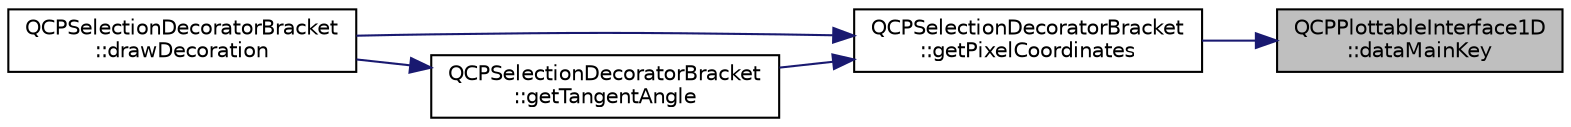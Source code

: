 digraph "QCPPlottableInterface1D::dataMainKey"
{
 // LATEX_PDF_SIZE
  edge [fontname="Helvetica",fontsize="10",labelfontname="Helvetica",labelfontsize="10"];
  node [fontname="Helvetica",fontsize="10",shape=record];
  rankdir="RL";
  Node1 [label="QCPPlottableInterface1D\l::dataMainKey",height=0.2,width=0.4,color="black", fillcolor="grey75", style="filled", fontcolor="black",tooltip=" "];
  Node1 -> Node2 [dir="back",color="midnightblue",fontsize="10",style="solid",fontname="Helvetica"];
  Node2 [label="QCPSelectionDecoratorBracket\l::getPixelCoordinates",height=0.2,width=0.4,color="black", fillcolor="white", style="filled",URL="$classQCPSelectionDecoratorBracket.html#a9925ed667e8a645fcb9949bd02ee4a19",tooltip=" "];
  Node2 -> Node3 [dir="back",color="midnightblue",fontsize="10",style="solid",fontname="Helvetica"];
  Node3 [label="QCPSelectionDecoratorBracket\l::drawDecoration",height=0.2,width=0.4,color="black", fillcolor="white", style="filled",URL="$classQCPSelectionDecoratorBracket.html#a9ebe2e729b5012c0a995d788f87fac22",tooltip=" "];
  Node2 -> Node4 [dir="back",color="midnightblue",fontsize="10",style="solid",fontname="Helvetica"];
  Node4 [label="QCPSelectionDecoratorBracket\l::getTangentAngle",height=0.2,width=0.4,color="black", fillcolor="white", style="filled",URL="$classQCPSelectionDecoratorBracket.html#ac002e20586950bf5c91a399863769c61",tooltip=" "];
  Node4 -> Node3 [dir="back",color="midnightblue",fontsize="10",style="solid",fontname="Helvetica"];
}
